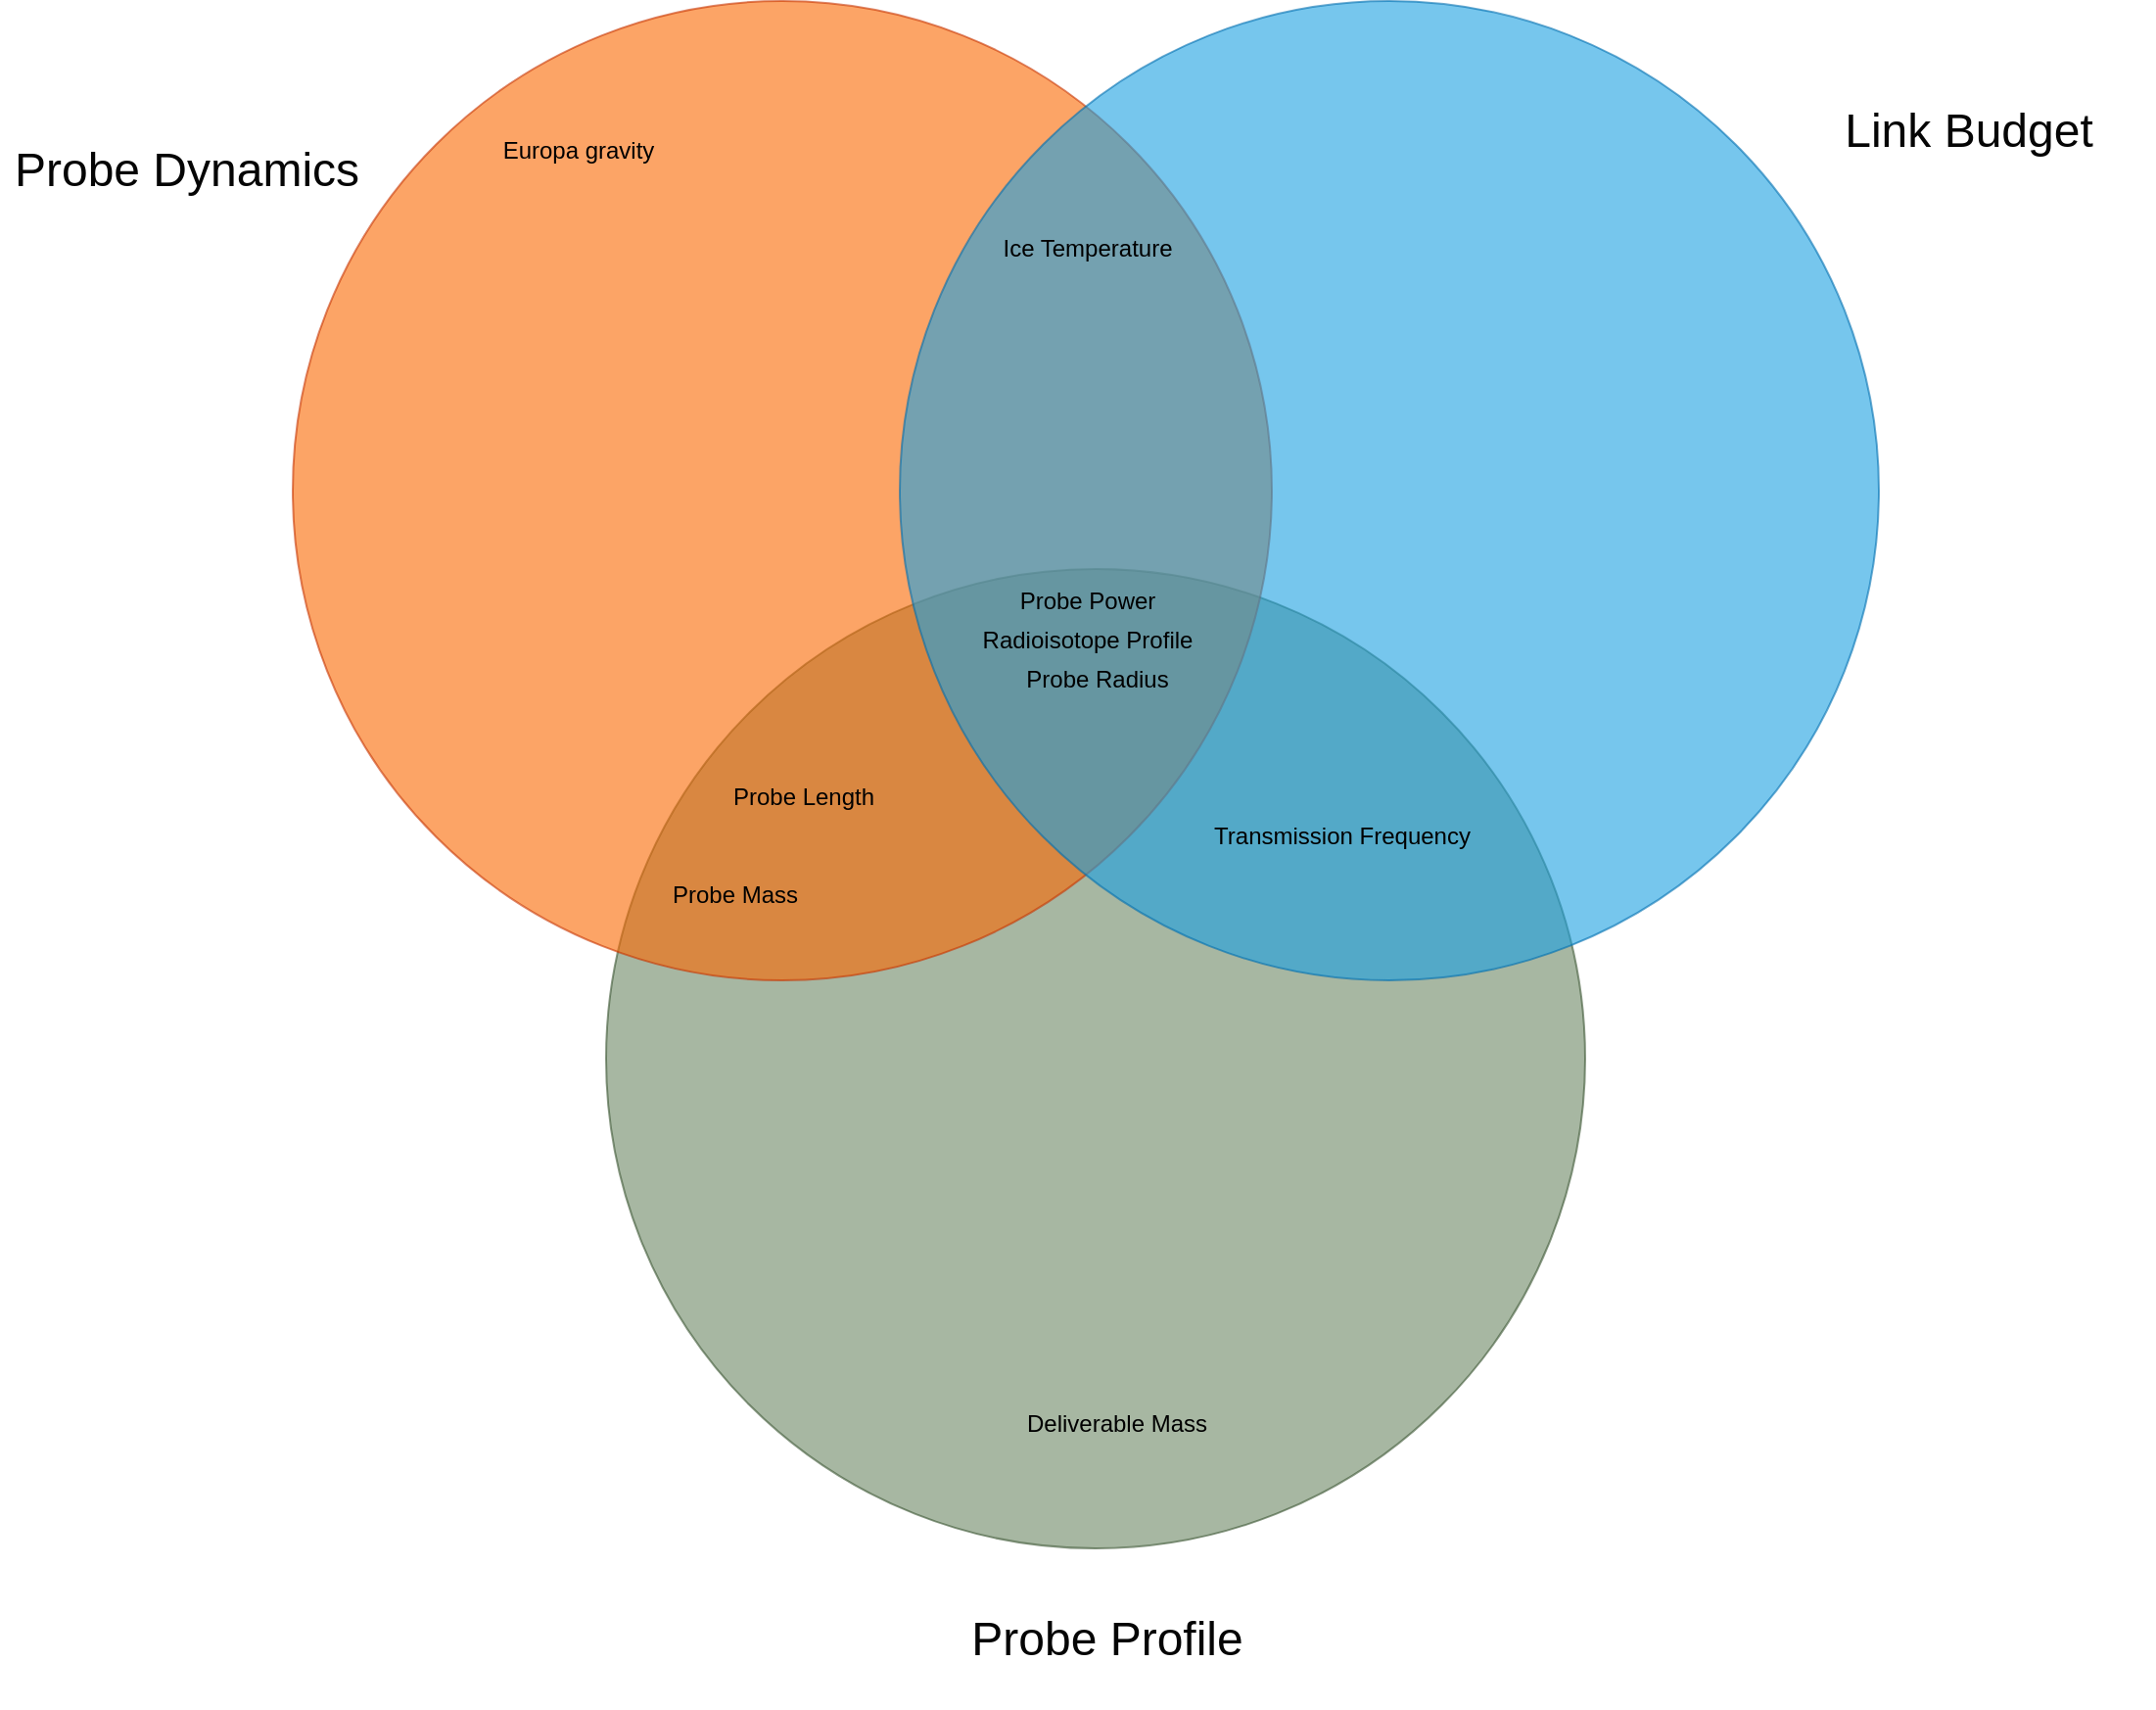 <mxfile version="22.1.7" type="github">
  <diagram id="3228e29e-7158-1315-38df-8450db1d8a1d" name="Page-1">
    <mxGraphModel dx="1163" dy="764" grid="1" gridSize="10" guides="1" tooltips="1" connect="1" arrows="1" fold="1" page="1" pageScale="1" pageWidth="1169" pageHeight="827" background="none" math="0" shadow="0">
      <root>
        <mxCell id="0" />
        <mxCell id="1" parent="0" />
        <mxCell id="21531" value="" style="ellipse;fillColor=#6d8764;opacity=60;strokeColor=#3A5431;html=1;fontColor=#ffffff;" parent="1" vertex="1">
          <mxGeometry x="339.5" y="308.5" width="500" height="500" as="geometry" />
        </mxCell>
        <mxCell id="21532" value="" style="ellipse;fillColor=#fa6800;opacity=60;strokeColor=#C73500;html=1;fontColor=#000000;" parent="1" vertex="1">
          <mxGeometry x="179.5" y="18.5" width="500" height="500" as="geometry" />
        </mxCell>
        <mxCell id="21533" value="" style="ellipse;fillColor=#1ba1e2;opacity=60;strokeColor=#006EAF;html=1;fontColor=#ffffff;" parent="1" vertex="1">
          <mxGeometry x="489.5" y="18.5" width="500" height="500" as="geometry" />
        </mxCell>
        <mxCell id="21534" value="Probe Dynamics" style="text;fontSize=24;align=center;verticalAlign=middle;html=1;fontColor=#050505;" parent="1" vertex="1">
          <mxGeometry x="30" y="70" width="190" height="70" as="geometry" />
        </mxCell>
        <mxCell id="21535" value="Link Budget" style="text;fontSize=24;align=center;verticalAlign=middle;html=1;fontColor=#050505;" parent="1" vertex="1">
          <mxGeometry x="940" y="50" width="190" height="70" as="geometry" />
        </mxCell>
        <mxCell id="21536" value="Probe Profile" style="text;fontSize=24;align=center;verticalAlign=middle;html=1;fontColor=#050505;" parent="1" vertex="1">
          <mxGeometry x="499.5" y="820" width="190" height="70" as="geometry" />
        </mxCell>
        <mxCell id="GAEnvp10zDDo0bYfSSqK-21540" value="Probe Power&lt;br&gt;" style="text;html=1;align=center;verticalAlign=middle;resizable=0;points=[];autosize=1;strokeColor=none;fillColor=none;" vertex="1" parent="1">
          <mxGeometry x="540" y="310" width="90" height="30" as="geometry" />
        </mxCell>
        <mxCell id="GAEnvp10zDDo0bYfSSqK-21541" value="Probe Radius&lt;br&gt;" style="text;html=1;align=center;verticalAlign=middle;resizable=0;points=[];autosize=1;strokeColor=none;fillColor=none;" vertex="1" parent="1">
          <mxGeometry x="540" y="350" width="100" height="30" as="geometry" />
        </mxCell>
        <mxCell id="GAEnvp10zDDo0bYfSSqK-21542" value="Probe Length&lt;br&gt;" style="text;html=1;align=center;verticalAlign=middle;resizable=0;points=[];autosize=1;strokeColor=none;fillColor=none;" vertex="1" parent="1">
          <mxGeometry x="389.5" y="410" width="100" height="30" as="geometry" />
        </mxCell>
        <mxCell id="GAEnvp10zDDo0bYfSSqK-21543" value="Probe Mass" style="text;html=1;align=center;verticalAlign=middle;resizable=0;points=[];autosize=1;strokeColor=none;fillColor=none;" vertex="1" parent="1">
          <mxGeometry x="360" y="460" width="90" height="30" as="geometry" />
        </mxCell>
        <mxCell id="GAEnvp10zDDo0bYfSSqK-21544" value="Radioisotope Profile" style="text;html=1;align=center;verticalAlign=middle;resizable=0;points=[];autosize=1;strokeColor=none;fillColor=none;" vertex="1" parent="1">
          <mxGeometry x="520" y="330" width="130" height="30" as="geometry" />
        </mxCell>
        <mxCell id="GAEnvp10zDDo0bYfSSqK-21545" value="Europa gravity" style="text;html=1;align=center;verticalAlign=middle;resizable=0;points=[];autosize=1;strokeColor=none;fillColor=none;" vertex="1" parent="1">
          <mxGeometry x="274.5" y="80" width="100" height="30" as="geometry" />
        </mxCell>
        <mxCell id="GAEnvp10zDDo0bYfSSqK-21546" value="Ice Temperature" style="text;html=1;align=center;verticalAlign=middle;resizable=0;points=[];autosize=1;strokeColor=none;fillColor=none;" vertex="1" parent="1">
          <mxGeometry x="530" y="130" width="110" height="30" as="geometry" />
        </mxCell>
        <mxCell id="GAEnvp10zDDo0bYfSSqK-21548" value="Transmission Frequency" style="text;html=1;align=center;verticalAlign=middle;resizable=0;points=[];autosize=1;strokeColor=none;fillColor=none;" vertex="1" parent="1">
          <mxGeometry x="640" y="430" width="150" height="30" as="geometry" />
        </mxCell>
        <mxCell id="GAEnvp10zDDo0bYfSSqK-21549" value="Deliverable Mass" style="text;html=1;align=center;verticalAlign=middle;resizable=0;points=[];autosize=1;strokeColor=none;fillColor=none;" vertex="1" parent="1">
          <mxGeometry x="540" y="730" width="120" height="30" as="geometry" />
        </mxCell>
      </root>
    </mxGraphModel>
  </diagram>
</mxfile>

